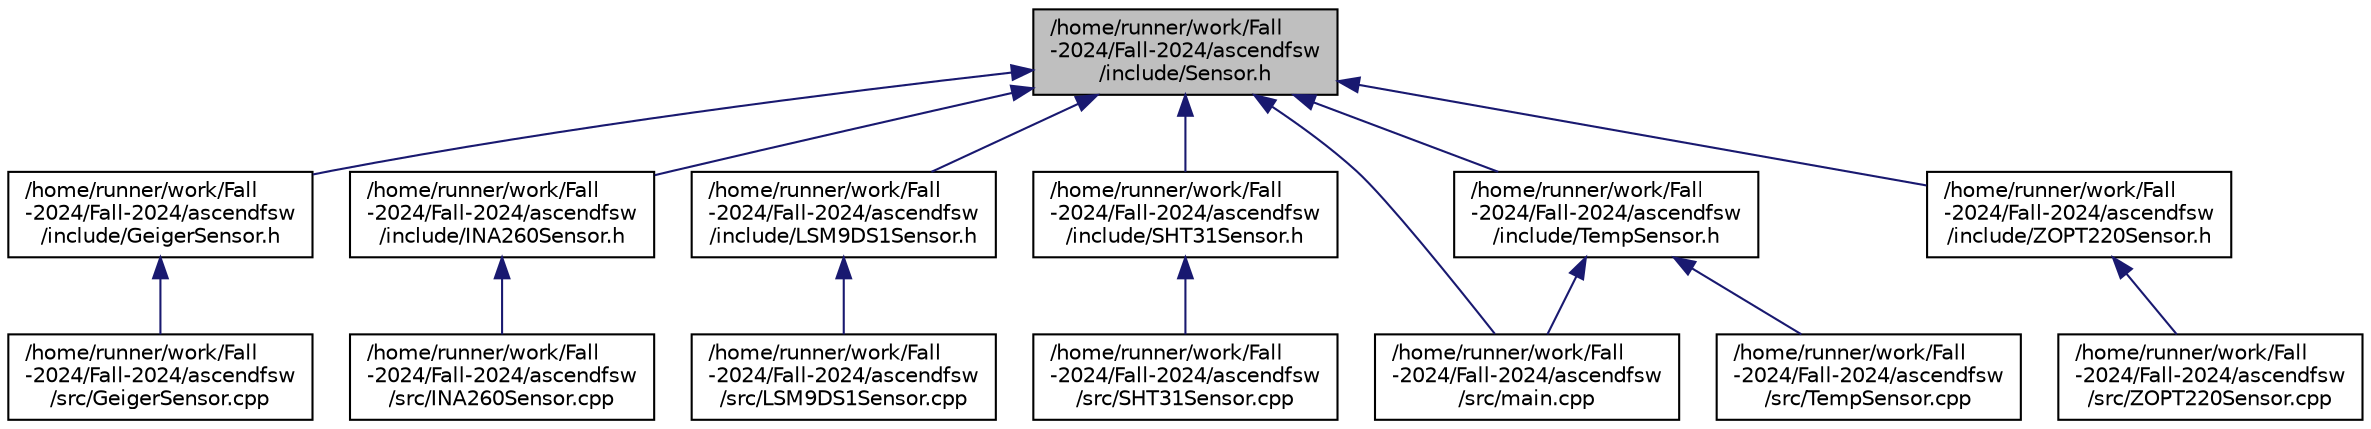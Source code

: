 digraph "/home/runner/work/Fall-2024/Fall-2024/ascendfsw/include/Sensor.h"
{
 // INTERACTIVE_SVG=YES
 // LATEX_PDF_SIZE
  bgcolor="transparent";
  edge [fontname="Helvetica",fontsize="10",labelfontname="Helvetica",labelfontsize="10"];
  node [fontname="Helvetica",fontsize="10",shape=record];
  Node1 [label="/home/runner/work/Fall\l-2024/Fall-2024/ascendfsw\l/include/Sensor.h",height=0.2,width=0.4,color="black", fillcolor="grey75", style="filled", fontcolor="black",tooltip=" "];
  Node1 -> Node2 [dir="back",color="midnightblue",fontsize="10",style="solid",fontname="Helvetica"];
  Node2 [label="/home/runner/work/Fall\l-2024/Fall-2024/ascendfsw\l/include/GeigerSensor.h",height=0.2,width=0.4,color="black",URL="$GeigerSensor_8h.html",tooltip=" "];
  Node2 -> Node3 [dir="back",color="midnightblue",fontsize="10",style="solid",fontname="Helvetica"];
  Node3 [label="/home/runner/work/Fall\l-2024/Fall-2024/ascendfsw\l/src/GeigerSensor.cpp",height=0.2,width=0.4,color="black",URL="$GeigerSensor_8cpp.html",tooltip=" "];
  Node1 -> Node4 [dir="back",color="midnightblue",fontsize="10",style="solid",fontname="Helvetica"];
  Node4 [label="/home/runner/work/Fall\l-2024/Fall-2024/ascendfsw\l/include/INA260Sensor.h",height=0.2,width=0.4,color="black",URL="$INA260Sensor_8h.html",tooltip=" "];
  Node4 -> Node5 [dir="back",color="midnightblue",fontsize="10",style="solid",fontname="Helvetica"];
  Node5 [label="/home/runner/work/Fall\l-2024/Fall-2024/ascendfsw\l/src/INA260Sensor.cpp",height=0.2,width=0.4,color="black",URL="$INA260Sensor_8cpp.html",tooltip=" "];
  Node1 -> Node6 [dir="back",color="midnightblue",fontsize="10",style="solid",fontname="Helvetica"];
  Node6 [label="/home/runner/work/Fall\l-2024/Fall-2024/ascendfsw\l/include/LSM9DS1Sensor.h",height=0.2,width=0.4,color="black",URL="$LSM9DS1Sensor_8h.html",tooltip=" "];
  Node6 -> Node7 [dir="back",color="midnightblue",fontsize="10",style="solid",fontname="Helvetica"];
  Node7 [label="/home/runner/work/Fall\l-2024/Fall-2024/ascendfsw\l/src/LSM9DS1Sensor.cpp",height=0.2,width=0.4,color="black",URL="$LSM9DS1Sensor_8cpp.html",tooltip=" "];
  Node1 -> Node8 [dir="back",color="midnightblue",fontsize="10",style="solid",fontname="Helvetica"];
  Node8 [label="/home/runner/work/Fall\l-2024/Fall-2024/ascendfsw\l/include/SHT31Sensor.h",height=0.2,width=0.4,color="black",URL="$SHT31Sensor_8h.html",tooltip=" "];
  Node8 -> Node9 [dir="back",color="midnightblue",fontsize="10",style="solid",fontname="Helvetica"];
  Node9 [label="/home/runner/work/Fall\l-2024/Fall-2024/ascendfsw\l/src/SHT31Sensor.cpp",height=0.2,width=0.4,color="black",URL="$SHT31Sensor_8cpp.html",tooltip=" "];
  Node1 -> Node10 [dir="back",color="midnightblue",fontsize="10",style="solid",fontname="Helvetica"];
  Node10 [label="/home/runner/work/Fall\l-2024/Fall-2024/ascendfsw\l/include/TempSensor.h",height=0.2,width=0.4,color="black",URL="$TempSensor_8h.html",tooltip=" "];
  Node10 -> Node11 [dir="back",color="midnightblue",fontsize="10",style="solid",fontname="Helvetica"];
  Node11 [label="/home/runner/work/Fall\l-2024/Fall-2024/ascendfsw\l/src/main.cpp",height=0.2,width=0.4,color="black",URL="$main_8cpp.html",tooltip=" "];
  Node10 -> Node12 [dir="back",color="midnightblue",fontsize="10",style="solid",fontname="Helvetica"];
  Node12 [label="/home/runner/work/Fall\l-2024/Fall-2024/ascendfsw\l/src/TempSensor.cpp",height=0.2,width=0.4,color="black",URL="$TempSensor_8cpp.html",tooltip=" "];
  Node1 -> Node13 [dir="back",color="midnightblue",fontsize="10",style="solid",fontname="Helvetica"];
  Node13 [label="/home/runner/work/Fall\l-2024/Fall-2024/ascendfsw\l/include/ZOPT220Sensor.h",height=0.2,width=0.4,color="black",URL="$ZOPT220Sensor_8h.html",tooltip=" "];
  Node13 -> Node14 [dir="back",color="midnightblue",fontsize="10",style="solid",fontname="Helvetica"];
  Node14 [label="/home/runner/work/Fall\l-2024/Fall-2024/ascendfsw\l/src/ZOPT220Sensor.cpp",height=0.2,width=0.4,color="black",URL="$ZOPT220Sensor_8cpp.html",tooltip=" "];
  Node1 -> Node11 [dir="back",color="midnightblue",fontsize="10",style="solid",fontname="Helvetica"];
}
